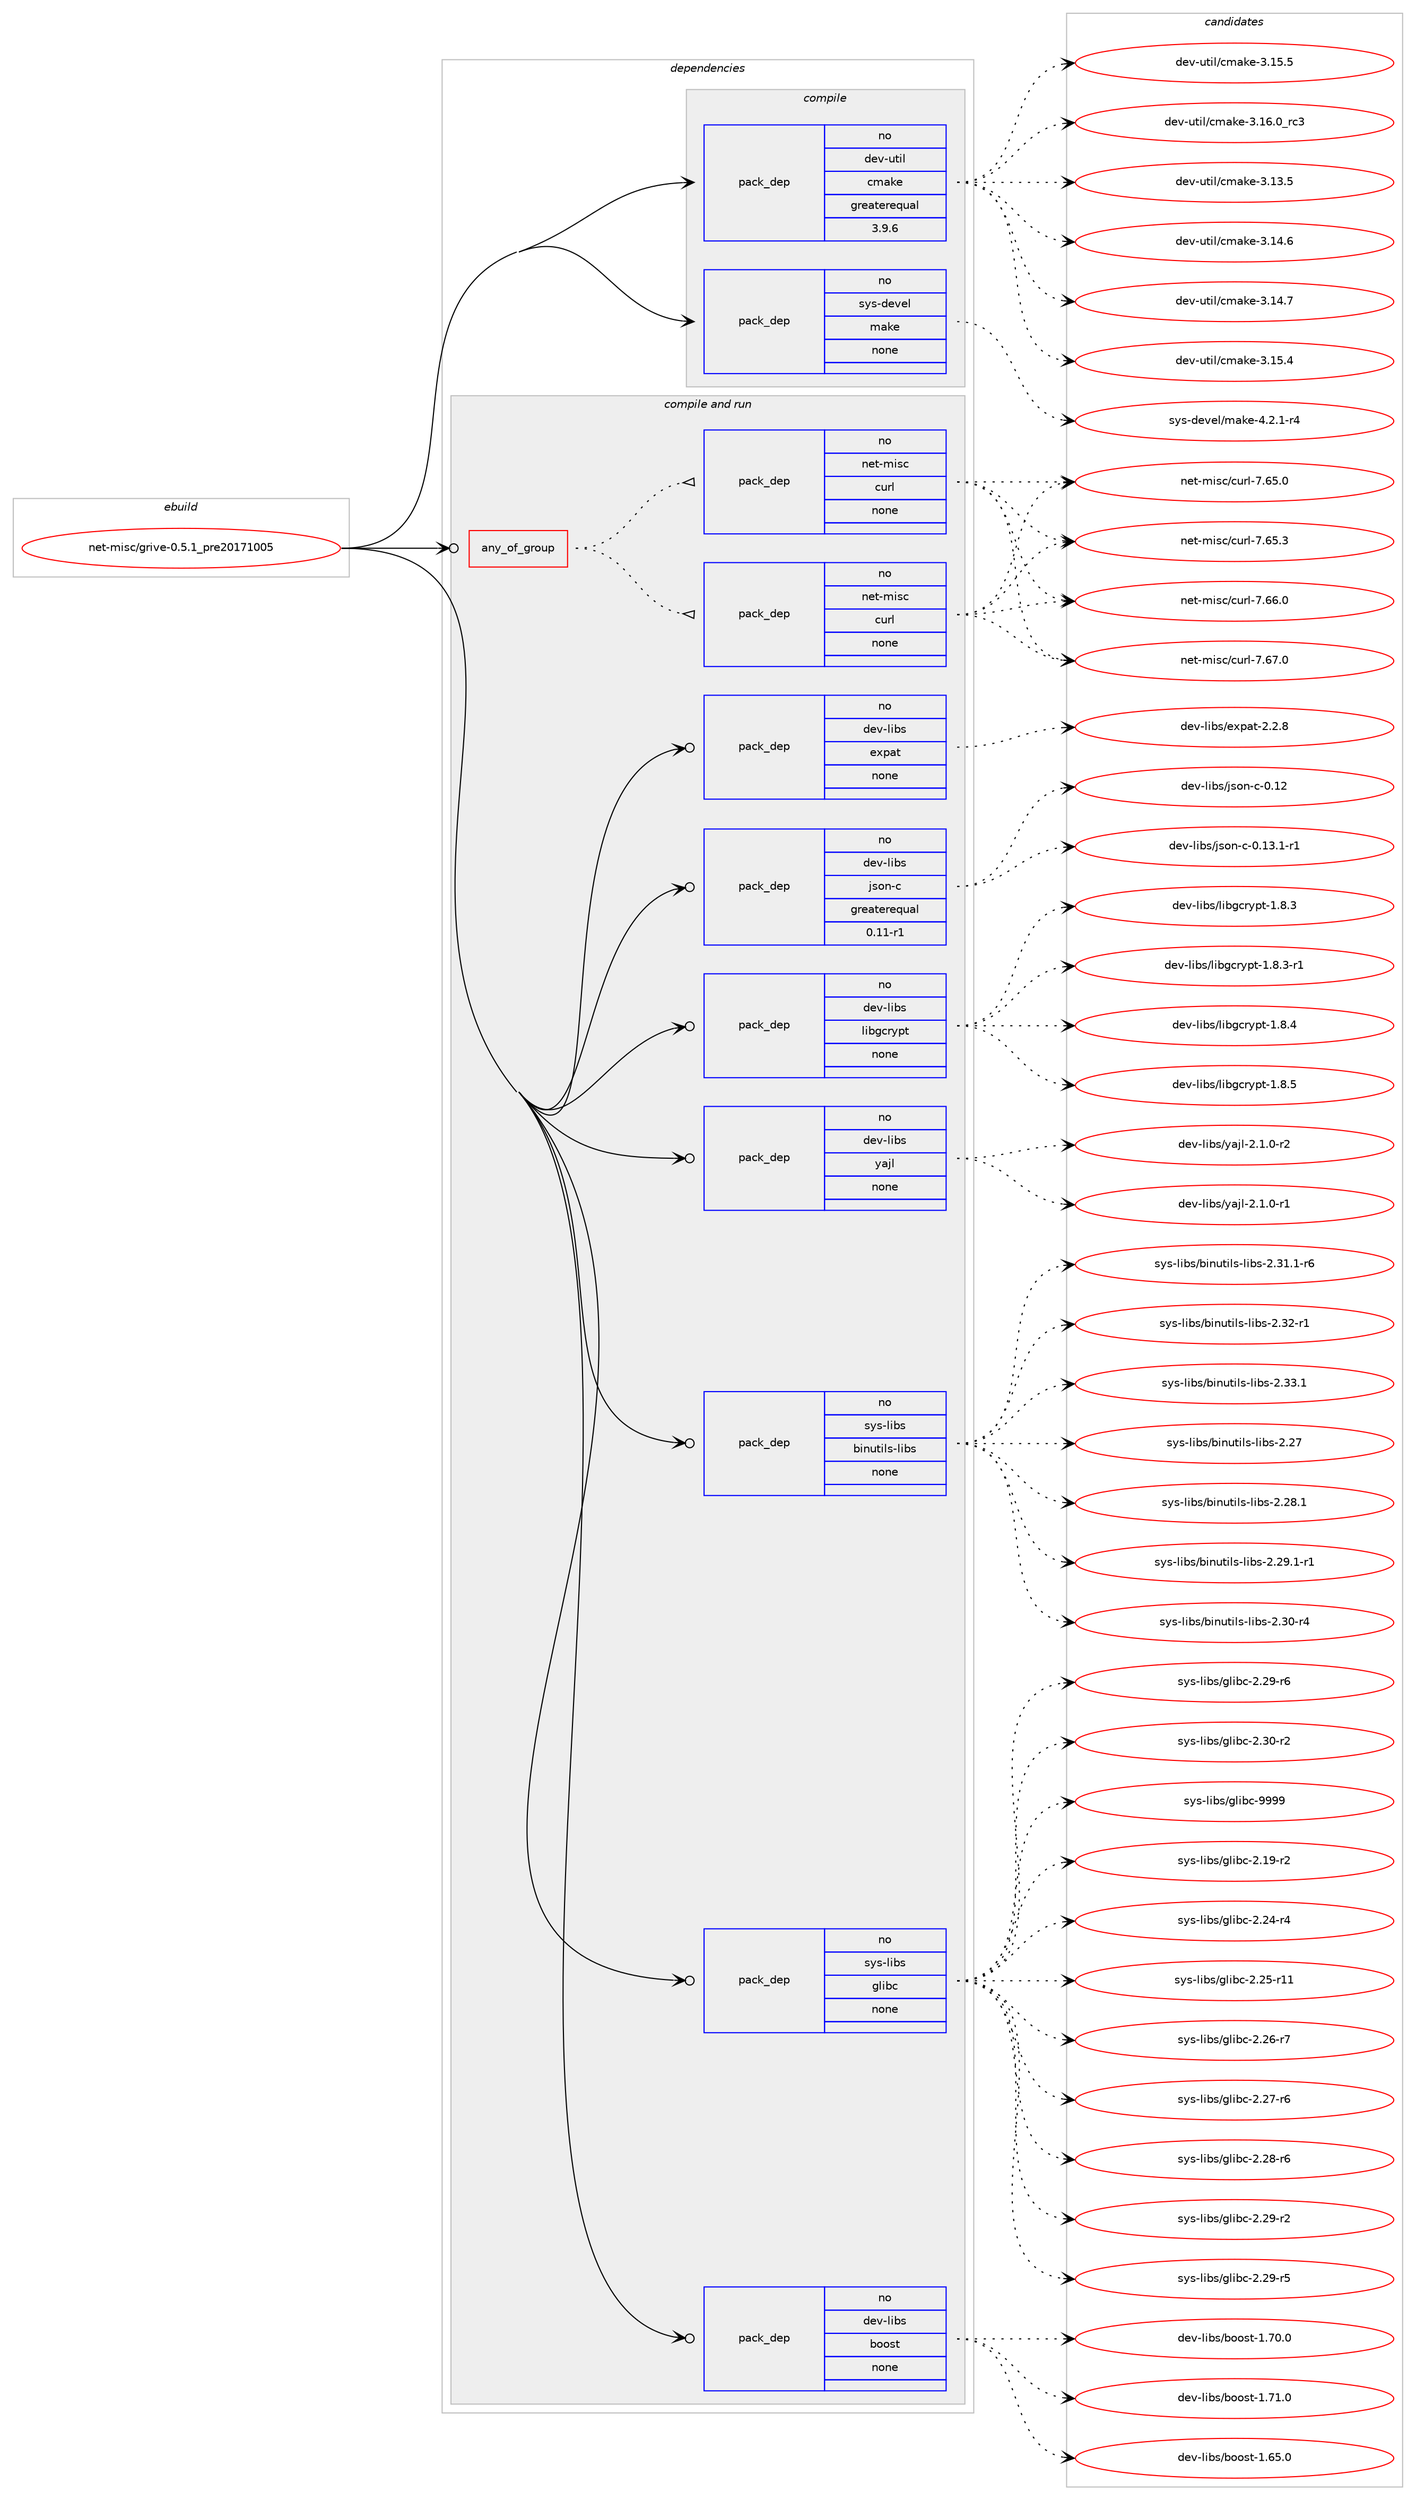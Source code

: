 digraph prolog {

# *************
# Graph options
# *************

newrank=true;
concentrate=true;
compound=true;
graph [rankdir=LR,fontname=Helvetica,fontsize=10,ranksep=1.5];#, ranksep=2.5, nodesep=0.2];
edge  [arrowhead=vee];
node  [fontname=Helvetica,fontsize=10];

# **********
# The ebuild
# **********

subgraph cluster_leftcol {
color=gray;
rank=same;
label=<<i>ebuild</i>>;
id [label="net-misc/grive-0.5.1_pre20171005", color=red, width=4, href="../net-misc/grive-0.5.1_pre20171005.svg"];
}

# ****************
# The dependencies
# ****************

subgraph cluster_midcol {
color=gray;
label=<<i>dependencies</i>>;
subgraph cluster_compile {
fillcolor="#eeeeee";
style=filled;
label=<<i>compile</i>>;
subgraph pack615469 {
dependency833313 [label=<<TABLE BORDER="0" CELLBORDER="1" CELLSPACING="0" CELLPADDING="4" WIDTH="220"><TR><TD ROWSPAN="6" CELLPADDING="30">pack_dep</TD></TR><TR><TD WIDTH="110">no</TD></TR><TR><TD>dev-util</TD></TR><TR><TD>cmake</TD></TR><TR><TD>greaterequal</TD></TR><TR><TD>3.9.6</TD></TR></TABLE>>, shape=none, color=blue];
}
id:e -> dependency833313:w [weight=20,style="solid",arrowhead="vee"];
subgraph pack615470 {
dependency833314 [label=<<TABLE BORDER="0" CELLBORDER="1" CELLSPACING="0" CELLPADDING="4" WIDTH="220"><TR><TD ROWSPAN="6" CELLPADDING="30">pack_dep</TD></TR><TR><TD WIDTH="110">no</TD></TR><TR><TD>sys-devel</TD></TR><TR><TD>make</TD></TR><TR><TD>none</TD></TR><TR><TD></TD></TR></TABLE>>, shape=none, color=blue];
}
id:e -> dependency833314:w [weight=20,style="solid",arrowhead="vee"];
}
subgraph cluster_compileandrun {
fillcolor="#eeeeee";
style=filled;
label=<<i>compile and run</i>>;
subgraph any14150 {
dependency833315 [label=<<TABLE BORDER="0" CELLBORDER="1" CELLSPACING="0" CELLPADDING="4"><TR><TD CELLPADDING="10">any_of_group</TD></TR></TABLE>>, shape=none, color=red];subgraph pack615471 {
dependency833316 [label=<<TABLE BORDER="0" CELLBORDER="1" CELLSPACING="0" CELLPADDING="4" WIDTH="220"><TR><TD ROWSPAN="6" CELLPADDING="30">pack_dep</TD></TR><TR><TD WIDTH="110">no</TD></TR><TR><TD>net-misc</TD></TR><TR><TD>curl</TD></TR><TR><TD>none</TD></TR><TR><TD></TD></TR></TABLE>>, shape=none, color=blue];
}
dependency833315:e -> dependency833316:w [weight=20,style="dotted",arrowhead="oinv"];
subgraph pack615472 {
dependency833317 [label=<<TABLE BORDER="0" CELLBORDER="1" CELLSPACING="0" CELLPADDING="4" WIDTH="220"><TR><TD ROWSPAN="6" CELLPADDING="30">pack_dep</TD></TR><TR><TD WIDTH="110">no</TD></TR><TR><TD>net-misc</TD></TR><TR><TD>curl</TD></TR><TR><TD>none</TD></TR><TR><TD></TD></TR></TABLE>>, shape=none, color=blue];
}
dependency833315:e -> dependency833317:w [weight=20,style="dotted",arrowhead="oinv"];
}
id:e -> dependency833315:w [weight=20,style="solid",arrowhead="odotvee"];
subgraph pack615473 {
dependency833318 [label=<<TABLE BORDER="0" CELLBORDER="1" CELLSPACING="0" CELLPADDING="4" WIDTH="220"><TR><TD ROWSPAN="6" CELLPADDING="30">pack_dep</TD></TR><TR><TD WIDTH="110">no</TD></TR><TR><TD>dev-libs</TD></TR><TR><TD>boost</TD></TR><TR><TD>none</TD></TR><TR><TD></TD></TR></TABLE>>, shape=none, color=blue];
}
id:e -> dependency833318:w [weight=20,style="solid",arrowhead="odotvee"];
subgraph pack615474 {
dependency833319 [label=<<TABLE BORDER="0" CELLBORDER="1" CELLSPACING="0" CELLPADDING="4" WIDTH="220"><TR><TD ROWSPAN="6" CELLPADDING="30">pack_dep</TD></TR><TR><TD WIDTH="110">no</TD></TR><TR><TD>dev-libs</TD></TR><TR><TD>expat</TD></TR><TR><TD>none</TD></TR><TR><TD></TD></TR></TABLE>>, shape=none, color=blue];
}
id:e -> dependency833319:w [weight=20,style="solid",arrowhead="odotvee"];
subgraph pack615475 {
dependency833320 [label=<<TABLE BORDER="0" CELLBORDER="1" CELLSPACING="0" CELLPADDING="4" WIDTH="220"><TR><TD ROWSPAN="6" CELLPADDING="30">pack_dep</TD></TR><TR><TD WIDTH="110">no</TD></TR><TR><TD>dev-libs</TD></TR><TR><TD>json-c</TD></TR><TR><TD>greaterequal</TD></TR><TR><TD>0.11-r1</TD></TR></TABLE>>, shape=none, color=blue];
}
id:e -> dependency833320:w [weight=20,style="solid",arrowhead="odotvee"];
subgraph pack615476 {
dependency833321 [label=<<TABLE BORDER="0" CELLBORDER="1" CELLSPACING="0" CELLPADDING="4" WIDTH="220"><TR><TD ROWSPAN="6" CELLPADDING="30">pack_dep</TD></TR><TR><TD WIDTH="110">no</TD></TR><TR><TD>dev-libs</TD></TR><TR><TD>libgcrypt</TD></TR><TR><TD>none</TD></TR><TR><TD></TD></TR></TABLE>>, shape=none, color=blue];
}
id:e -> dependency833321:w [weight=20,style="solid",arrowhead="odotvee"];
subgraph pack615477 {
dependency833322 [label=<<TABLE BORDER="0" CELLBORDER="1" CELLSPACING="0" CELLPADDING="4" WIDTH="220"><TR><TD ROWSPAN="6" CELLPADDING="30">pack_dep</TD></TR><TR><TD WIDTH="110">no</TD></TR><TR><TD>dev-libs</TD></TR><TR><TD>yajl</TD></TR><TR><TD>none</TD></TR><TR><TD></TD></TR></TABLE>>, shape=none, color=blue];
}
id:e -> dependency833322:w [weight=20,style="solid",arrowhead="odotvee"];
subgraph pack615478 {
dependency833323 [label=<<TABLE BORDER="0" CELLBORDER="1" CELLSPACING="0" CELLPADDING="4" WIDTH="220"><TR><TD ROWSPAN="6" CELLPADDING="30">pack_dep</TD></TR><TR><TD WIDTH="110">no</TD></TR><TR><TD>sys-libs</TD></TR><TR><TD>binutils-libs</TD></TR><TR><TD>none</TD></TR><TR><TD></TD></TR></TABLE>>, shape=none, color=blue];
}
id:e -> dependency833323:w [weight=20,style="solid",arrowhead="odotvee"];
subgraph pack615479 {
dependency833324 [label=<<TABLE BORDER="0" CELLBORDER="1" CELLSPACING="0" CELLPADDING="4" WIDTH="220"><TR><TD ROWSPAN="6" CELLPADDING="30">pack_dep</TD></TR><TR><TD WIDTH="110">no</TD></TR><TR><TD>sys-libs</TD></TR><TR><TD>glibc</TD></TR><TR><TD>none</TD></TR><TR><TD></TD></TR></TABLE>>, shape=none, color=blue];
}
id:e -> dependency833324:w [weight=20,style="solid",arrowhead="odotvee"];
}
subgraph cluster_run {
fillcolor="#eeeeee";
style=filled;
label=<<i>run</i>>;
}
}

# **************
# The candidates
# **************

subgraph cluster_choices {
rank=same;
color=gray;
label=<<i>candidates</i>>;

subgraph choice615469 {
color=black;
nodesep=1;
choice1001011184511711610510847991099710710145514649514653 [label="dev-util/cmake-3.13.5", color=red, width=4,href="../dev-util/cmake-3.13.5.svg"];
choice1001011184511711610510847991099710710145514649524654 [label="dev-util/cmake-3.14.6", color=red, width=4,href="../dev-util/cmake-3.14.6.svg"];
choice1001011184511711610510847991099710710145514649524655 [label="dev-util/cmake-3.14.7", color=red, width=4,href="../dev-util/cmake-3.14.7.svg"];
choice1001011184511711610510847991099710710145514649534652 [label="dev-util/cmake-3.15.4", color=red, width=4,href="../dev-util/cmake-3.15.4.svg"];
choice1001011184511711610510847991099710710145514649534653 [label="dev-util/cmake-3.15.5", color=red, width=4,href="../dev-util/cmake-3.15.5.svg"];
choice1001011184511711610510847991099710710145514649544648951149951 [label="dev-util/cmake-3.16.0_rc3", color=red, width=4,href="../dev-util/cmake-3.16.0_rc3.svg"];
dependency833313:e -> choice1001011184511711610510847991099710710145514649514653:w [style=dotted,weight="100"];
dependency833313:e -> choice1001011184511711610510847991099710710145514649524654:w [style=dotted,weight="100"];
dependency833313:e -> choice1001011184511711610510847991099710710145514649524655:w [style=dotted,weight="100"];
dependency833313:e -> choice1001011184511711610510847991099710710145514649534652:w [style=dotted,weight="100"];
dependency833313:e -> choice1001011184511711610510847991099710710145514649534653:w [style=dotted,weight="100"];
dependency833313:e -> choice1001011184511711610510847991099710710145514649544648951149951:w [style=dotted,weight="100"];
}
subgraph choice615470 {
color=black;
nodesep=1;
choice1151211154510010111810110847109971071014552465046494511452 [label="sys-devel/make-4.2.1-r4", color=red, width=4,href="../sys-devel/make-4.2.1-r4.svg"];
dependency833314:e -> choice1151211154510010111810110847109971071014552465046494511452:w [style=dotted,weight="100"];
}
subgraph choice615471 {
color=black;
nodesep=1;
choice1101011164510910511599479911711410845554654534648 [label="net-misc/curl-7.65.0", color=red, width=4,href="../net-misc/curl-7.65.0.svg"];
choice1101011164510910511599479911711410845554654534651 [label="net-misc/curl-7.65.3", color=red, width=4,href="../net-misc/curl-7.65.3.svg"];
choice1101011164510910511599479911711410845554654544648 [label="net-misc/curl-7.66.0", color=red, width=4,href="../net-misc/curl-7.66.0.svg"];
choice1101011164510910511599479911711410845554654554648 [label="net-misc/curl-7.67.0", color=red, width=4,href="../net-misc/curl-7.67.0.svg"];
dependency833316:e -> choice1101011164510910511599479911711410845554654534648:w [style=dotted,weight="100"];
dependency833316:e -> choice1101011164510910511599479911711410845554654534651:w [style=dotted,weight="100"];
dependency833316:e -> choice1101011164510910511599479911711410845554654544648:w [style=dotted,weight="100"];
dependency833316:e -> choice1101011164510910511599479911711410845554654554648:w [style=dotted,weight="100"];
}
subgraph choice615472 {
color=black;
nodesep=1;
choice1101011164510910511599479911711410845554654534648 [label="net-misc/curl-7.65.0", color=red, width=4,href="../net-misc/curl-7.65.0.svg"];
choice1101011164510910511599479911711410845554654534651 [label="net-misc/curl-7.65.3", color=red, width=4,href="../net-misc/curl-7.65.3.svg"];
choice1101011164510910511599479911711410845554654544648 [label="net-misc/curl-7.66.0", color=red, width=4,href="../net-misc/curl-7.66.0.svg"];
choice1101011164510910511599479911711410845554654554648 [label="net-misc/curl-7.67.0", color=red, width=4,href="../net-misc/curl-7.67.0.svg"];
dependency833317:e -> choice1101011164510910511599479911711410845554654534648:w [style=dotted,weight="100"];
dependency833317:e -> choice1101011164510910511599479911711410845554654534651:w [style=dotted,weight="100"];
dependency833317:e -> choice1101011164510910511599479911711410845554654544648:w [style=dotted,weight="100"];
dependency833317:e -> choice1101011164510910511599479911711410845554654554648:w [style=dotted,weight="100"];
}
subgraph choice615473 {
color=black;
nodesep=1;
choice1001011184510810598115479811111111511645494654534648 [label="dev-libs/boost-1.65.0", color=red, width=4,href="../dev-libs/boost-1.65.0.svg"];
choice1001011184510810598115479811111111511645494655484648 [label="dev-libs/boost-1.70.0", color=red, width=4,href="../dev-libs/boost-1.70.0.svg"];
choice1001011184510810598115479811111111511645494655494648 [label="dev-libs/boost-1.71.0", color=red, width=4,href="../dev-libs/boost-1.71.0.svg"];
dependency833318:e -> choice1001011184510810598115479811111111511645494654534648:w [style=dotted,weight="100"];
dependency833318:e -> choice1001011184510810598115479811111111511645494655484648:w [style=dotted,weight="100"];
dependency833318:e -> choice1001011184510810598115479811111111511645494655494648:w [style=dotted,weight="100"];
}
subgraph choice615474 {
color=black;
nodesep=1;
choice10010111845108105981154710112011297116455046504656 [label="dev-libs/expat-2.2.8", color=red, width=4,href="../dev-libs/expat-2.2.8.svg"];
dependency833319:e -> choice10010111845108105981154710112011297116455046504656:w [style=dotted,weight="100"];
}
subgraph choice615475 {
color=black;
nodesep=1;
choice10010111845108105981154710611511111045994548464950 [label="dev-libs/json-c-0.12", color=red, width=4,href="../dev-libs/json-c-0.12.svg"];
choice1001011184510810598115471061151111104599454846495146494511449 [label="dev-libs/json-c-0.13.1-r1", color=red, width=4,href="../dev-libs/json-c-0.13.1-r1.svg"];
dependency833320:e -> choice10010111845108105981154710611511111045994548464950:w [style=dotted,weight="100"];
dependency833320:e -> choice1001011184510810598115471061151111104599454846495146494511449:w [style=dotted,weight="100"];
}
subgraph choice615476 {
color=black;
nodesep=1;
choice1001011184510810598115471081059810399114121112116454946564651 [label="dev-libs/libgcrypt-1.8.3", color=red, width=4,href="../dev-libs/libgcrypt-1.8.3.svg"];
choice10010111845108105981154710810598103991141211121164549465646514511449 [label="dev-libs/libgcrypt-1.8.3-r1", color=red, width=4,href="../dev-libs/libgcrypt-1.8.3-r1.svg"];
choice1001011184510810598115471081059810399114121112116454946564652 [label="dev-libs/libgcrypt-1.8.4", color=red, width=4,href="../dev-libs/libgcrypt-1.8.4.svg"];
choice1001011184510810598115471081059810399114121112116454946564653 [label="dev-libs/libgcrypt-1.8.5", color=red, width=4,href="../dev-libs/libgcrypt-1.8.5.svg"];
dependency833321:e -> choice1001011184510810598115471081059810399114121112116454946564651:w [style=dotted,weight="100"];
dependency833321:e -> choice10010111845108105981154710810598103991141211121164549465646514511449:w [style=dotted,weight="100"];
dependency833321:e -> choice1001011184510810598115471081059810399114121112116454946564652:w [style=dotted,weight="100"];
dependency833321:e -> choice1001011184510810598115471081059810399114121112116454946564653:w [style=dotted,weight="100"];
}
subgraph choice615477 {
color=black;
nodesep=1;
choice100101118451081059811547121971061084550464946484511449 [label="dev-libs/yajl-2.1.0-r1", color=red, width=4,href="../dev-libs/yajl-2.1.0-r1.svg"];
choice100101118451081059811547121971061084550464946484511450 [label="dev-libs/yajl-2.1.0-r2", color=red, width=4,href="../dev-libs/yajl-2.1.0-r2.svg"];
dependency833322:e -> choice100101118451081059811547121971061084550464946484511449:w [style=dotted,weight="100"];
dependency833322:e -> choice100101118451081059811547121971061084550464946484511450:w [style=dotted,weight="100"];
}
subgraph choice615478 {
color=black;
nodesep=1;
choice1151211154510810598115479810511011711610510811545108105981154550465055 [label="sys-libs/binutils-libs-2.27", color=red, width=4,href="../sys-libs/binutils-libs-2.27.svg"];
choice11512111545108105981154798105110117116105108115451081059811545504650564649 [label="sys-libs/binutils-libs-2.28.1", color=red, width=4,href="../sys-libs/binutils-libs-2.28.1.svg"];
choice115121115451081059811547981051101171161051081154510810598115455046505746494511449 [label="sys-libs/binutils-libs-2.29.1-r1", color=red, width=4,href="../sys-libs/binutils-libs-2.29.1-r1.svg"];
choice11512111545108105981154798105110117116105108115451081059811545504651484511452 [label="sys-libs/binutils-libs-2.30-r4", color=red, width=4,href="../sys-libs/binutils-libs-2.30-r4.svg"];
choice115121115451081059811547981051101171161051081154510810598115455046514946494511454 [label="sys-libs/binutils-libs-2.31.1-r6", color=red, width=4,href="../sys-libs/binutils-libs-2.31.1-r6.svg"];
choice11512111545108105981154798105110117116105108115451081059811545504651504511449 [label="sys-libs/binutils-libs-2.32-r1", color=red, width=4,href="../sys-libs/binutils-libs-2.32-r1.svg"];
choice11512111545108105981154798105110117116105108115451081059811545504651514649 [label="sys-libs/binutils-libs-2.33.1", color=red, width=4,href="../sys-libs/binutils-libs-2.33.1.svg"];
dependency833323:e -> choice1151211154510810598115479810511011711610510811545108105981154550465055:w [style=dotted,weight="100"];
dependency833323:e -> choice11512111545108105981154798105110117116105108115451081059811545504650564649:w [style=dotted,weight="100"];
dependency833323:e -> choice115121115451081059811547981051101171161051081154510810598115455046505746494511449:w [style=dotted,weight="100"];
dependency833323:e -> choice11512111545108105981154798105110117116105108115451081059811545504651484511452:w [style=dotted,weight="100"];
dependency833323:e -> choice115121115451081059811547981051101171161051081154510810598115455046514946494511454:w [style=dotted,weight="100"];
dependency833323:e -> choice11512111545108105981154798105110117116105108115451081059811545504651504511449:w [style=dotted,weight="100"];
dependency833323:e -> choice11512111545108105981154798105110117116105108115451081059811545504651514649:w [style=dotted,weight="100"];
}
subgraph choice615479 {
color=black;
nodesep=1;
choice115121115451081059811547103108105989945504649574511450 [label="sys-libs/glibc-2.19-r2", color=red, width=4,href="../sys-libs/glibc-2.19-r2.svg"];
choice115121115451081059811547103108105989945504650524511452 [label="sys-libs/glibc-2.24-r4", color=red, width=4,href="../sys-libs/glibc-2.24-r4.svg"];
choice11512111545108105981154710310810598994550465053451144949 [label="sys-libs/glibc-2.25-r11", color=red, width=4,href="../sys-libs/glibc-2.25-r11.svg"];
choice115121115451081059811547103108105989945504650544511455 [label="sys-libs/glibc-2.26-r7", color=red, width=4,href="../sys-libs/glibc-2.26-r7.svg"];
choice115121115451081059811547103108105989945504650554511454 [label="sys-libs/glibc-2.27-r6", color=red, width=4,href="../sys-libs/glibc-2.27-r6.svg"];
choice115121115451081059811547103108105989945504650564511454 [label="sys-libs/glibc-2.28-r6", color=red, width=4,href="../sys-libs/glibc-2.28-r6.svg"];
choice115121115451081059811547103108105989945504650574511450 [label="sys-libs/glibc-2.29-r2", color=red, width=4,href="../sys-libs/glibc-2.29-r2.svg"];
choice115121115451081059811547103108105989945504650574511453 [label="sys-libs/glibc-2.29-r5", color=red, width=4,href="../sys-libs/glibc-2.29-r5.svg"];
choice115121115451081059811547103108105989945504650574511454 [label="sys-libs/glibc-2.29-r6", color=red, width=4,href="../sys-libs/glibc-2.29-r6.svg"];
choice115121115451081059811547103108105989945504651484511450 [label="sys-libs/glibc-2.30-r2", color=red, width=4,href="../sys-libs/glibc-2.30-r2.svg"];
choice11512111545108105981154710310810598994557575757 [label="sys-libs/glibc-9999", color=red, width=4,href="../sys-libs/glibc-9999.svg"];
dependency833324:e -> choice115121115451081059811547103108105989945504649574511450:w [style=dotted,weight="100"];
dependency833324:e -> choice115121115451081059811547103108105989945504650524511452:w [style=dotted,weight="100"];
dependency833324:e -> choice11512111545108105981154710310810598994550465053451144949:w [style=dotted,weight="100"];
dependency833324:e -> choice115121115451081059811547103108105989945504650544511455:w [style=dotted,weight="100"];
dependency833324:e -> choice115121115451081059811547103108105989945504650554511454:w [style=dotted,weight="100"];
dependency833324:e -> choice115121115451081059811547103108105989945504650564511454:w [style=dotted,weight="100"];
dependency833324:e -> choice115121115451081059811547103108105989945504650574511450:w [style=dotted,weight="100"];
dependency833324:e -> choice115121115451081059811547103108105989945504650574511453:w [style=dotted,weight="100"];
dependency833324:e -> choice115121115451081059811547103108105989945504650574511454:w [style=dotted,weight="100"];
dependency833324:e -> choice115121115451081059811547103108105989945504651484511450:w [style=dotted,weight="100"];
dependency833324:e -> choice11512111545108105981154710310810598994557575757:w [style=dotted,weight="100"];
}
}

}
